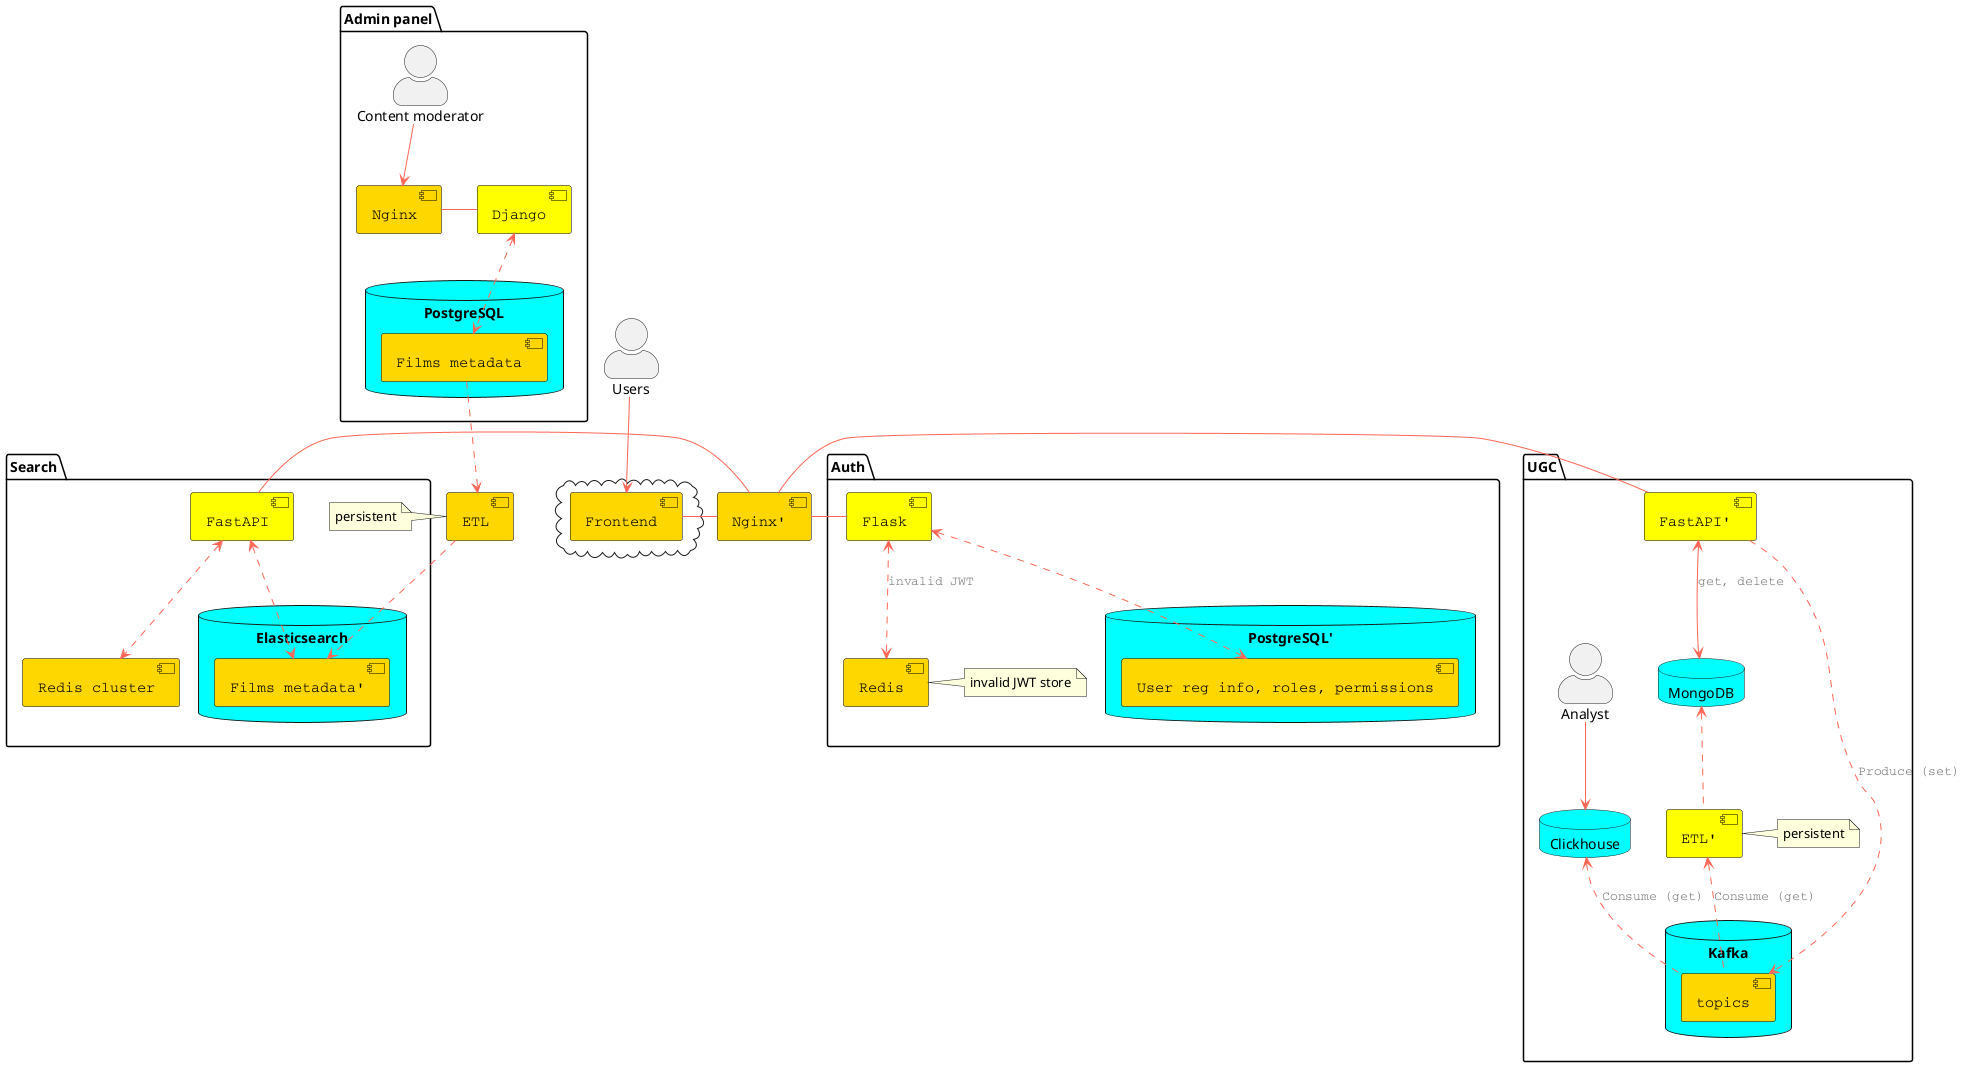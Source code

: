@startuml
'https://plantuml.com/object-diagram


skinparam component {
  FontSize 15
  BackgroundColor<<Apache>> Pink
  BorderColor<<Apache>> #FF6655
  FontName Courier
  BorderColor black
  BackgroundColor gold
  ArrowFontName Courier
  ArrowColor #FF6655
  ArrowFontColor #777777
}
skinparam databaseBackgroundColor Aqua
skinparam actorStyle awesome

cloud {
[Frontend]
}

package "Admin panel" {
    [Django] #Yellow

    :Content moderator: --> [Nginx]
    [Nginx] - [Django]
    database "PostgreSQL" {
        [Films metadata]
    }
    [Django] <..> [Films metadata]
}

[ETL]



skinparam actorStyle awesome
    :Users: --> [Frontend]
    [Frontend] - [Nginx']

package "Search" {
    [FastAPI] #Yellow
    note right of [ETL]
    persistent
    end note

    [Films metadata] ..> [ETL]
    database "Elasticsearch" {
        [Films metadata']
    }
    [ETL] ..> [Films metadata']



    [FastAPI] <..> [Redis cluster]
    [FastAPI] <..> [Films metadata']

}

package "Auth" {
    [Flask] #Yellow
    [Redis]
    database "PostgreSQL'" {
    [User reg info, roles, permissions]
    }
    [Nginx'] - [Flask]
    [Flask] <..> [Redis] : invalid JWT
    [Flask] <..> [User reg info, roles, permissions]
    note right of [Redis]
    invalid JWT store
    end note
}

package "UGC" {
    [FastAPI'] #Yellow
    [ETL'] #Yellow
    database "Kafka" {
        [topics]
    }
    database "Clickhouse"
    database "MongoDB"
    :Analyst: --> "Clickhouse"


    [FastAPI'] ..> [topics] : Produce (set)
    "Clickhouse" <.. [topics] : Consume (get)
    "ETL'" <.. [topics] : Consume (get)
    "MongoDB" <.. "ETL'"
    [FastAPI'] <--> "MongoDB" : get, delete
    note right of [ETL']
    persistent
    end note
}

[Nginx'] - [FastAPI]
[Nginx'] - [FastAPI']


@enduml

